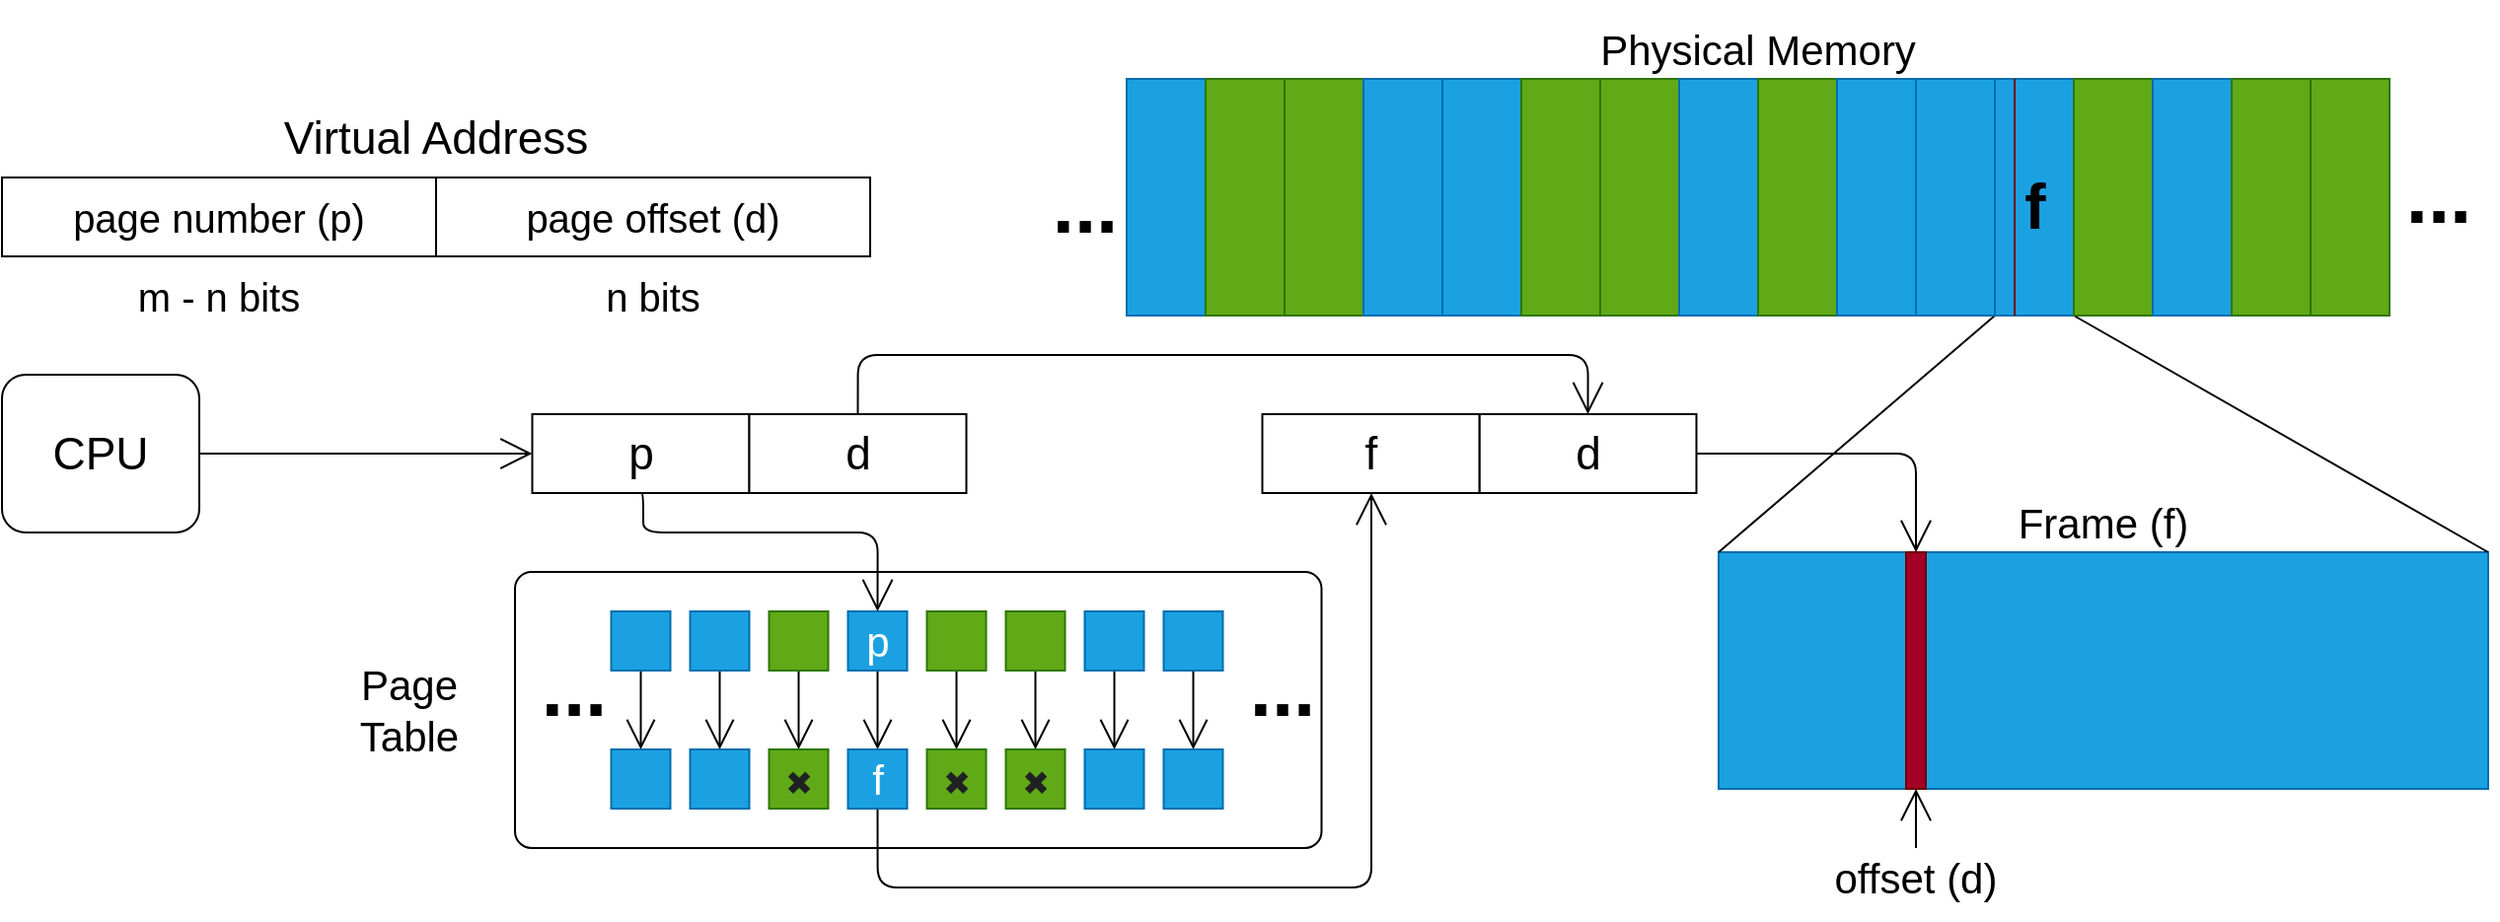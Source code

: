 <mxfile>
    <diagram id="9QWR8Fd6pHlv28kHx3Y8" name="Page-1">
        <mxGraphModel dx="1220" dy="1470" grid="1" gridSize="10" guides="1" tooltips="1" connect="1" arrows="1" fold="1" page="1" pageScale="1" pageWidth="850" pageHeight="1100" math="0" shadow="0">
            <root>
                <mxCell id="0"/>
                <mxCell id="1" parent="0"/>
                <mxCell id="2" value="page number (p)" style="rounded=0;whiteSpace=wrap;html=1;fontSize=20;" vertex="1" parent="1">
                    <mxGeometry x="10" y="110" width="220" height="40" as="geometry"/>
                </mxCell>
                <mxCell id="3" value="page offset (d)" style="rounded=0;whiteSpace=wrap;html=1;fontSize=20;" vertex="1" parent="1">
                    <mxGeometry x="230" y="110" width="220" height="40" as="geometry"/>
                </mxCell>
                <mxCell id="4" value="m - n bits" style="text;html=1;strokeColor=none;fillColor=none;align=center;verticalAlign=middle;whiteSpace=wrap;rounded=0;fontSize=20;" vertex="1" parent="1">
                    <mxGeometry x="50" y="160" width="140" height="20" as="geometry"/>
                </mxCell>
                <mxCell id="5" value="n bits" style="text;html=1;strokeColor=none;fillColor=none;align=center;verticalAlign=middle;whiteSpace=wrap;rounded=0;fontSize=20;" vertex="1" parent="1">
                    <mxGeometry x="270" y="160" width="140" height="20" as="geometry"/>
                </mxCell>
                <mxCell id="6" value="Virtual Address" style="text;html=1;strokeColor=none;fillColor=none;align=center;verticalAlign=middle;whiteSpace=wrap;rounded=0;fontSize=23;" vertex="1" parent="1">
                    <mxGeometry x="10" y="80" width="440" height="20" as="geometry"/>
                </mxCell>
                <mxCell id="70" style="edgeStyle=orthogonalEdgeStyle;html=1;exitX=1;exitY=0.5;exitDx=0;exitDy=0;entryX=0;entryY=0.5;entryDx=0;entryDy=0;fontSize=23;endArrow=open;endFill=0;endSize=14;" edge="1" parent="1" source="8" target="9">
                    <mxGeometry relative="1" as="geometry"/>
                </mxCell>
                <mxCell id="8" value="CPU" style="rounded=1;whiteSpace=wrap;html=1;fontSize=23;" vertex="1" parent="1">
                    <mxGeometry x="10" y="210" width="100" height="80" as="geometry"/>
                </mxCell>
                <mxCell id="9" value="p" style="rounded=0;whiteSpace=wrap;html=1;fontSize=23;" vertex="1" parent="1">
                    <mxGeometry x="278.75" y="230" width="110" height="40" as="geometry"/>
                </mxCell>
                <mxCell id="80" style="edgeStyle=orthogonalEdgeStyle;html=1;exitX=0.5;exitY=0;exitDx=0;exitDy=0;entryX=0.5;entryY=0;entryDx=0;entryDy=0;fontSize=23;endArrow=open;endFill=0;endSize=14;" edge="1" parent="1" source="10" target="12">
                    <mxGeometry relative="1" as="geometry">
                        <Array as="points">
                            <mxPoint x="444" y="200"/>
                            <mxPoint x="814" y="200"/>
                        </Array>
                    </mxGeometry>
                </mxCell>
                <mxCell id="10" value="d" style="rounded=0;whiteSpace=wrap;html=1;fontSize=23;" vertex="1" parent="1">
                    <mxGeometry x="388.75" y="230" width="110" height="40" as="geometry"/>
                </mxCell>
                <mxCell id="71" style="edgeStyle=orthogonalEdgeStyle;html=1;exitX=1;exitY=0.5;exitDx=0;exitDy=0;fontSize=23;endArrow=open;endFill=0;endSize=14;entryX=0.5;entryY=0;entryDx=0;entryDy=0;" edge="1" parent="1" source="12" target="73">
                    <mxGeometry relative="1" as="geometry">
                        <mxPoint x="960" y="260.353" as="targetPoint"/>
                    </mxGeometry>
                </mxCell>
                <mxCell id="12" value="d" style="rounded=0;whiteSpace=wrap;html=1;fontSize=23;" vertex="1" parent="1">
                    <mxGeometry x="758.75" y="230" width="110" height="40" as="geometry"/>
                </mxCell>
                <mxCell id="14" value="f" style="rounded=0;whiteSpace=wrap;html=1;fontSize=23;" vertex="1" parent="1">
                    <mxGeometry x="648.75" y="230" width="110" height="40" as="geometry"/>
                </mxCell>
                <mxCell id="40" value="" style="rounded=1;whiteSpace=wrap;html=1;fontSize=40;verticalAlign=bottom;arcSize=6;" vertex="1" parent="1">
                    <mxGeometry x="270" y="310" width="408.75" height="140" as="geometry"/>
                </mxCell>
                <mxCell id="41" style="edgeStyle=none;html=1;exitX=0.5;exitY=1;exitDx=0;exitDy=0;entryX=0.5;entryY=0;entryDx=0;entryDy=0;fontSize=30;endArrow=open;endFill=0;endSize=13;" edge="1" parent="1" source="42" target="43">
                    <mxGeometry relative="1" as="geometry"/>
                </mxCell>
                <mxCell id="42" value="" style="rounded=0;whiteSpace=wrap;html=1;fontSize=21;verticalAlign=bottom;fillColor=#1ba1e2;strokeColor=#006EAF;fontColor=#ffffff;" vertex="1" parent="1">
                    <mxGeometry x="318.75" y="330" width="30" height="30" as="geometry"/>
                </mxCell>
                <mxCell id="43" value="" style="rounded=0;whiteSpace=wrap;html=1;fontSize=21;verticalAlign=bottom;fillColor=#1ba1e2;strokeColor=#006EAF;fontColor=#ffffff;" vertex="1" parent="1">
                    <mxGeometry x="318.75" y="400" width="30" height="30" as="geometry"/>
                </mxCell>
                <mxCell id="44" style="edgeStyle=none;html=1;exitX=0.5;exitY=1;exitDx=0;exitDy=0;entryX=0.5;entryY=0;entryDx=0;entryDy=0;fontSize=30;endArrow=open;endFill=0;endSize=13;" edge="1" parent="1" source="45" target="46">
                    <mxGeometry relative="1" as="geometry"/>
                </mxCell>
                <mxCell id="45" value="" style="rounded=0;whiteSpace=wrap;html=1;fontSize=21;verticalAlign=bottom;fillColor=#1ba1e2;strokeColor=#006EAF;fontColor=#ffffff;" vertex="1" parent="1">
                    <mxGeometry x="358.75" y="330" width="30" height="30" as="geometry"/>
                </mxCell>
                <mxCell id="46" value="" style="rounded=0;whiteSpace=wrap;html=1;fontSize=21;verticalAlign=bottom;fillColor=#1ba1e2;strokeColor=#006EAF;fontColor=#ffffff;" vertex="1" parent="1">
                    <mxGeometry x="358.75" y="400" width="30" height="30" as="geometry"/>
                </mxCell>
                <mxCell id="47" style="edgeStyle=none;html=1;exitX=0.5;exitY=1;exitDx=0;exitDy=0;entryX=0.5;entryY=0;entryDx=0;entryDy=0;fontSize=30;endArrow=open;endFill=0;endSize=13;" edge="1" parent="1" source="48" target="49">
                    <mxGeometry relative="1" as="geometry"/>
                </mxCell>
                <mxCell id="48" value="" style="rounded=0;whiteSpace=wrap;html=1;fontSize=21;verticalAlign=bottom;fillColor=#60a917;strokeColor=#2D7600;fontColor=#ffffff;" vertex="1" parent="1">
                    <mxGeometry x="398.75" y="330" width="30" height="30" as="geometry"/>
                </mxCell>
                <mxCell id="49" value="&lt;span style=&quot;color: rgb(32, 33, 34); font-family: sans-serif; font-size: 16.8px;&quot;&gt;✖&lt;/span&gt;" style="rounded=0;whiteSpace=wrap;html=1;fontSize=21;verticalAlign=bottom;fillColor=#60a917;strokeColor=#2D7600;fontColor=#ffffff;" vertex="1" parent="1">
                    <mxGeometry x="398.75" y="400" width="30" height="30" as="geometry"/>
                </mxCell>
                <mxCell id="50" style="edgeStyle=none;html=1;exitX=0.5;exitY=1;exitDx=0;exitDy=0;entryX=0.5;entryY=0;entryDx=0;entryDy=0;fontSize=30;endArrow=open;endFill=0;endSize=13;" edge="1" parent="1" source="51" target="52">
                    <mxGeometry relative="1" as="geometry"/>
                </mxCell>
                <mxCell id="51" value="p" style="rounded=0;whiteSpace=wrap;html=1;fontSize=21;verticalAlign=bottom;fillColor=#1ba1e2;strokeColor=#006EAF;fontColor=#ffffff;" vertex="1" parent="1">
                    <mxGeometry x="438.75" y="330" width="30" height="30" as="geometry"/>
                </mxCell>
                <mxCell id="68" style="edgeStyle=orthogonalEdgeStyle;html=1;exitX=0.5;exitY=1;exitDx=0;exitDy=0;entryX=0.5;entryY=1;entryDx=0;entryDy=0;fontSize=23;endArrow=open;endFill=0;endSize=14;" edge="1" parent="1" source="52" target="14">
                    <mxGeometry relative="1" as="geometry">
                        <Array as="points">
                            <mxPoint x="454" y="470"/>
                            <mxPoint x="704" y="470"/>
                            <mxPoint x="704" y="270"/>
                        </Array>
                    </mxGeometry>
                </mxCell>
                <mxCell id="52" value="f" style="rounded=0;whiteSpace=wrap;html=1;fontSize=21;verticalAlign=bottom;fillColor=#1ba1e2;strokeColor=#006EAF;fontColor=#ffffff;" vertex="1" parent="1">
                    <mxGeometry x="438.75" y="400" width="30" height="30" as="geometry"/>
                </mxCell>
                <mxCell id="53" style="edgeStyle=none;html=1;exitX=0.5;exitY=1;exitDx=0;exitDy=0;entryX=0.5;entryY=0;entryDx=0;entryDy=0;fontSize=30;endArrow=open;endFill=0;endSize=13;" edge="1" parent="1" source="54">
                    <mxGeometry relative="1" as="geometry">
                        <mxPoint x="493.75" y="400" as="targetPoint"/>
                    </mxGeometry>
                </mxCell>
                <mxCell id="54" value="" style="rounded=0;whiteSpace=wrap;html=1;fontSize=21;verticalAlign=bottom;fillColor=#60a917;strokeColor=#2D7600;fontColor=#ffffff;" vertex="1" parent="1">
                    <mxGeometry x="478.75" y="330" width="30" height="30" as="geometry"/>
                </mxCell>
                <mxCell id="55" style="edgeStyle=none;html=1;exitX=0.5;exitY=1;exitDx=0;exitDy=0;entryX=0.5;entryY=0;entryDx=0;entryDy=0;fontSize=30;endArrow=open;endFill=0;endSize=13;" edge="1" parent="1" source="56">
                    <mxGeometry relative="1" as="geometry">
                        <mxPoint x="533.75" y="400" as="targetPoint"/>
                    </mxGeometry>
                </mxCell>
                <mxCell id="56" value="" style="rounded=0;whiteSpace=wrap;html=1;fontSize=21;verticalAlign=bottom;fillColor=#60a917;strokeColor=#2D7600;fontColor=#ffffff;" vertex="1" parent="1">
                    <mxGeometry x="518.75" y="330" width="30" height="30" as="geometry"/>
                </mxCell>
                <mxCell id="57" style="edgeStyle=none;html=1;exitX=0.5;exitY=1;exitDx=0;exitDy=0;entryX=0.5;entryY=0;entryDx=0;entryDy=0;fontSize=30;endArrow=open;endFill=0;endSize=13;" edge="1" parent="1" source="58" target="59">
                    <mxGeometry relative="1" as="geometry"/>
                </mxCell>
                <mxCell id="58" value="" style="rounded=0;whiteSpace=wrap;html=1;fontSize=21;verticalAlign=bottom;fillColor=#1ba1e2;strokeColor=#006EAF;fontColor=#ffffff;" vertex="1" parent="1">
                    <mxGeometry x="558.75" y="330" width="30" height="30" as="geometry"/>
                </mxCell>
                <mxCell id="59" value="" style="rounded=0;whiteSpace=wrap;html=1;fontSize=21;verticalAlign=bottom;fillColor=#1ba1e2;strokeColor=#006EAF;fontColor=#ffffff;" vertex="1" parent="1">
                    <mxGeometry x="558.75" y="400" width="30" height="30" as="geometry"/>
                </mxCell>
                <mxCell id="60" style="edgeStyle=none;html=1;exitX=0.5;exitY=1;exitDx=0;exitDy=0;entryX=0.5;entryY=0;entryDx=0;entryDy=0;fontSize=30;endArrow=open;endFill=0;endSize=13;" edge="1" parent="1" source="61" target="62">
                    <mxGeometry relative="1" as="geometry"/>
                </mxCell>
                <mxCell id="61" value="" style="rounded=0;whiteSpace=wrap;html=1;fontSize=21;verticalAlign=bottom;fillColor=#1ba1e2;strokeColor=#006EAF;fontColor=#ffffff;" vertex="1" parent="1">
                    <mxGeometry x="598.75" y="330" width="30" height="30" as="geometry"/>
                </mxCell>
                <mxCell id="62" value="" style="rounded=0;whiteSpace=wrap;html=1;fontSize=21;verticalAlign=bottom;fillColor=#1ba1e2;strokeColor=#006EAF;fontColor=#ffffff;" vertex="1" parent="1">
                    <mxGeometry x="598.75" y="400" width="30" height="30" as="geometry"/>
                </mxCell>
                <mxCell id="63" value="..." style="text;html=1;strokeColor=none;fillColor=none;align=center;verticalAlign=bottom;whiteSpace=wrap;rounded=0;fontSize=40;fontStyle=1" vertex="1" parent="1">
                    <mxGeometry x="628.75" y="365" width="60" height="30" as="geometry"/>
                </mxCell>
                <mxCell id="64" value="Page Table" style="text;html=1;strokeColor=none;fillColor=none;align=center;verticalAlign=middle;whiteSpace=wrap;rounded=0;fontSize=21;" vertex="1" parent="1">
                    <mxGeometry x="180" y="355" width="72.5" height="50" as="geometry"/>
                </mxCell>
                <mxCell id="65" value="&lt;span style=&quot;color: rgb(32, 33, 34); font-family: sans-serif; font-size: 16.8px;&quot;&gt;✖&lt;/span&gt;" style="rounded=0;whiteSpace=wrap;html=1;fontSize=21;verticalAlign=bottom;fillColor=#60a917;strokeColor=#2D7600;fontColor=#ffffff;" vertex="1" parent="1">
                    <mxGeometry x="478.75" y="400" width="30" height="30" as="geometry"/>
                </mxCell>
                <mxCell id="66" value="&lt;span style=&quot;color: rgb(32, 33, 34); font-family: sans-serif; font-size: 16.8px;&quot;&gt;✖&lt;/span&gt;" style="rounded=0;whiteSpace=wrap;html=1;fontSize=21;verticalAlign=bottom;fillColor=#60a917;strokeColor=#2D7600;fontColor=#ffffff;" vertex="1" parent="1">
                    <mxGeometry x="518.75" y="400" width="30" height="30" as="geometry"/>
                </mxCell>
                <mxCell id="67" style="edgeStyle=orthogonalEdgeStyle;html=1;exitX=0.5;exitY=1;exitDx=0;exitDy=0;entryX=0.5;entryY=0;entryDx=0;entryDy=0;fontSize=23;endArrow=open;endFill=0;endSize=14;" edge="1" parent="1" source="9" target="51">
                    <mxGeometry relative="1" as="geometry">
                        <Array as="points">
                            <mxPoint x="335" y="270"/>
                            <mxPoint x="335" y="290"/>
                            <mxPoint x="454" y="290"/>
                        </Array>
                    </mxGeometry>
                </mxCell>
                <mxCell id="72" value="" style="rounded=0;whiteSpace=wrap;html=1;fontSize=23;fillColor=#1ba1e2;strokeColor=#006EAF;fontColor=#ffffff;" vertex="1" parent="1">
                    <mxGeometry x="880" y="300" width="390" height="120" as="geometry"/>
                </mxCell>
                <mxCell id="73" value="" style="rounded=0;whiteSpace=wrap;html=1;fontSize=23;fillColor=#a20025;strokeColor=#6F0000;fontColor=#ffffff;" vertex="1" parent="1">
                    <mxGeometry x="975" y="300" width="10" height="120" as="geometry"/>
                </mxCell>
                <mxCell id="74" value="" style="endArrow=none;html=1;fontSize=23;endSize=14;entryX=0;entryY=0;entryDx=0;entryDy=0;exitX=0;exitY=0;exitDx=0;exitDy=0;" edge="1" parent="1" source="72" target="28">
                    <mxGeometry width="50" height="50" relative="1" as="geometry">
                        <mxPoint x="990" y="270" as="sourcePoint"/>
                        <mxPoint x="1040" y="220" as="targetPoint"/>
                    </mxGeometry>
                </mxCell>
                <mxCell id="75" value="" style="endArrow=none;html=1;fontSize=23;endSize=14;entryX=0;entryY=1;entryDx=0;entryDy=0;exitX=1;exitY=0;exitDx=0;exitDy=0;" edge="1" parent="1" source="72" target="28">
                    <mxGeometry width="50" height="50" relative="1" as="geometry">
                        <mxPoint x="950" y="310" as="sourcePoint"/>
                        <mxPoint x="1030" y="190" as="targetPoint"/>
                    </mxGeometry>
                </mxCell>
                <mxCell id="17" value="" style="rounded=0;whiteSpace=wrap;html=1;fontSize=23;rotation=-90;fillColor=#1ba1e2;strokeColor=#006EAF;fontColor=#ffffff;" vertex="1" parent="1">
                    <mxGeometry x="540" y="100" width="120" height="40" as="geometry"/>
                </mxCell>
                <mxCell id="18" value="" style="rounded=0;whiteSpace=wrap;html=1;fontSize=23;rotation=-90;fillColor=#60a917;strokeColor=#2D7600;fontColor=#ffffff;" vertex="1" parent="1">
                    <mxGeometry x="580" y="100" width="120" height="40" as="geometry"/>
                </mxCell>
                <mxCell id="19" value="" style="rounded=0;whiteSpace=wrap;html=1;fontSize=23;rotation=-90;fillColor=#60a917;strokeColor=#2D7600;fontColor=#ffffff;" vertex="1" parent="1">
                    <mxGeometry x="620" y="100" width="120" height="40" as="geometry"/>
                </mxCell>
                <mxCell id="20" value="" style="rounded=0;whiteSpace=wrap;html=1;fontSize=23;rotation=-90;fillColor=#1ba1e2;strokeColor=#006EAF;fontColor=#ffffff;" vertex="1" parent="1">
                    <mxGeometry x="660" y="100" width="120" height="40" as="geometry"/>
                </mxCell>
                <mxCell id="21" value="" style="rounded=0;whiteSpace=wrap;html=1;fontSize=23;rotation=-90;fillColor=#1ba1e2;strokeColor=#006EAF;fontColor=#ffffff;" vertex="1" parent="1">
                    <mxGeometry x="700" y="100" width="120" height="40" as="geometry"/>
                </mxCell>
                <mxCell id="22" value="" style="rounded=0;whiteSpace=wrap;html=1;fontSize=23;rotation=-90;fillColor=#60a917;strokeColor=#2D7600;fontColor=#ffffff;" vertex="1" parent="1">
                    <mxGeometry x="740" y="100" width="120" height="40" as="geometry"/>
                </mxCell>
                <mxCell id="23" value="" style="rounded=0;whiteSpace=wrap;html=1;fontSize=23;rotation=-90;fillColor=#60a917;strokeColor=#2D7600;fontColor=#ffffff;" vertex="1" parent="1">
                    <mxGeometry x="780" y="100" width="120" height="40" as="geometry"/>
                </mxCell>
                <mxCell id="24" value="" style="rounded=0;whiteSpace=wrap;html=1;fontSize=23;rotation=-90;fillColor=#1ba1e2;strokeColor=#006EAF;fontColor=#ffffff;" vertex="1" parent="1">
                    <mxGeometry x="820" y="100" width="120" height="40" as="geometry"/>
                </mxCell>
                <mxCell id="25" value="" style="rounded=0;whiteSpace=wrap;html=1;fontSize=23;rotation=-90;fillColor=#60a917;strokeColor=#2D7600;fontColor=#ffffff;" vertex="1" parent="1">
                    <mxGeometry x="860" y="100" width="120" height="40" as="geometry"/>
                </mxCell>
                <mxCell id="26" value="" style="rounded=0;whiteSpace=wrap;html=1;fontSize=23;rotation=-90;fillColor=#1ba1e2;strokeColor=#006EAF;fontColor=#ffffff;" vertex="1" parent="1">
                    <mxGeometry x="900" y="100" width="120" height="40" as="geometry"/>
                </mxCell>
                <mxCell id="27" value="" style="rounded=0;whiteSpace=wrap;html=1;fontSize=23;rotation=-90;fillColor=#1ba1e2;strokeColor=#006EAF;fontColor=#ffffff;" vertex="1" parent="1">
                    <mxGeometry x="940" y="100" width="120" height="40" as="geometry"/>
                </mxCell>
                <mxCell id="28" value="" style="rounded=0;whiteSpace=wrap;html=1;fontSize=23;rotation=-90;fillColor=#1ba1e2;strokeColor=#006EAF;fontColor=#ffffff;" vertex="1" parent="1">
                    <mxGeometry x="980" y="100" width="120" height="40" as="geometry"/>
                </mxCell>
                <mxCell id="29" value="" style="rounded=0;whiteSpace=wrap;html=1;fontSize=23;rotation=-90;fillColor=#60a917;strokeColor=#2D7600;fontColor=#ffffff;" vertex="1" parent="1">
                    <mxGeometry x="1020" y="100" width="120" height="40" as="geometry"/>
                </mxCell>
                <mxCell id="30" value="" style="rounded=0;whiteSpace=wrap;html=1;fontSize=23;rotation=-90;fillColor=#1ba1e2;strokeColor=#006EAF;fontColor=#ffffff;" vertex="1" parent="1">
                    <mxGeometry x="1060" y="100" width="120" height="40" as="geometry"/>
                </mxCell>
                <mxCell id="31" value="" style="rounded=0;whiteSpace=wrap;html=1;fontSize=23;rotation=-90;fillColor=#60a917;strokeColor=#2D7600;fontColor=#ffffff;" vertex="1" parent="1">
                    <mxGeometry x="1100" y="100" width="120" height="40" as="geometry"/>
                </mxCell>
                <mxCell id="32" value="" style="rounded=0;whiteSpace=wrap;html=1;fontSize=23;rotation=-90;fillColor=#60a917;strokeColor=#2D7600;fontColor=#ffffff;" vertex="1" parent="1">
                    <mxGeometry x="1140" y="100" width="120" height="40" as="geometry"/>
                </mxCell>
                <mxCell id="76" value="" style="endArrow=none;html=1;fontSize=23;endSize=14;entryX=1;entryY=0.25;entryDx=0;entryDy=0;exitX=0;exitY=0.25;exitDx=0;exitDy=0;fillColor=#a20025;strokeColor=#6F0000;" edge="1" parent="1" source="28" target="28">
                    <mxGeometry width="50" height="50" relative="1" as="geometry">
                        <mxPoint x="950" y="310" as="sourcePoint"/>
                        <mxPoint x="1030" y="190" as="targetPoint"/>
                    </mxGeometry>
                </mxCell>
                <mxCell id="77" value="..." style="text;html=1;strokeColor=none;fillColor=none;align=center;verticalAlign=bottom;whiteSpace=wrap;rounded=0;fontSize=40;fontStyle=1" vertex="1" parent="1">
                    <mxGeometry x="528.75" y="120" width="60" height="30" as="geometry"/>
                </mxCell>
                <mxCell id="78" value="..." style="text;html=1;strokeColor=none;fillColor=none;align=center;verticalAlign=bottom;whiteSpace=wrap;rounded=0;fontSize=40;fontStyle=1" vertex="1" parent="1">
                    <mxGeometry x="1215" y="115" width="60" height="30" as="geometry"/>
                </mxCell>
                <mxCell id="79" value="..." style="text;html=1;strokeColor=none;fillColor=none;align=center;verticalAlign=bottom;whiteSpace=wrap;rounded=0;fontSize=40;fontStyle=1" vertex="1" parent="1">
                    <mxGeometry x="270" y="365" width="60" height="30" as="geometry"/>
                </mxCell>
                <mxCell id="82" value="f" style="text;html=1;strokeColor=none;fillColor=none;align=center;verticalAlign=middle;whiteSpace=wrap;rounded=0;fontSize=32;fontStyle=1" vertex="1" parent="1">
                    <mxGeometry x="1003.75" y="100" width="72.5" height="50" as="geometry"/>
                </mxCell>
                <mxCell id="83" value="Frame (f)" style="text;html=1;strokeColor=none;fillColor=none;align=center;verticalAlign=middle;whiteSpace=wrap;rounded=0;fontSize=21;" vertex="1" parent="1">
                    <mxGeometry x="1015" y="260" width="120" height="50" as="geometry"/>
                </mxCell>
                <mxCell id="84" value="Physical Memory" style="text;html=1;strokeColor=none;fillColor=none;align=center;verticalAlign=middle;whiteSpace=wrap;rounded=0;fontSize=21;" vertex="1" parent="1">
                    <mxGeometry x="580" y="20" width="640" height="50" as="geometry"/>
                </mxCell>
                <mxCell id="86" style="edgeStyle=orthogonalEdgeStyle;html=1;exitX=0.5;exitY=0;exitDx=0;exitDy=0;entryX=0.5;entryY=1;entryDx=0;entryDy=0;fontSize=23;endArrow=open;endFill=0;endSize=14;" edge="1" parent="1" source="85" target="73">
                    <mxGeometry relative="1" as="geometry"/>
                </mxCell>
                <mxCell id="85" value="offset (d)" style="text;html=1;strokeColor=none;fillColor=none;align=center;verticalAlign=middle;whiteSpace=wrap;rounded=0;fontSize=21;" vertex="1" parent="1">
                    <mxGeometry x="920" y="450" width="120" height="30" as="geometry"/>
                </mxCell>
            </root>
        </mxGraphModel>
    </diagram>
</mxfile>
